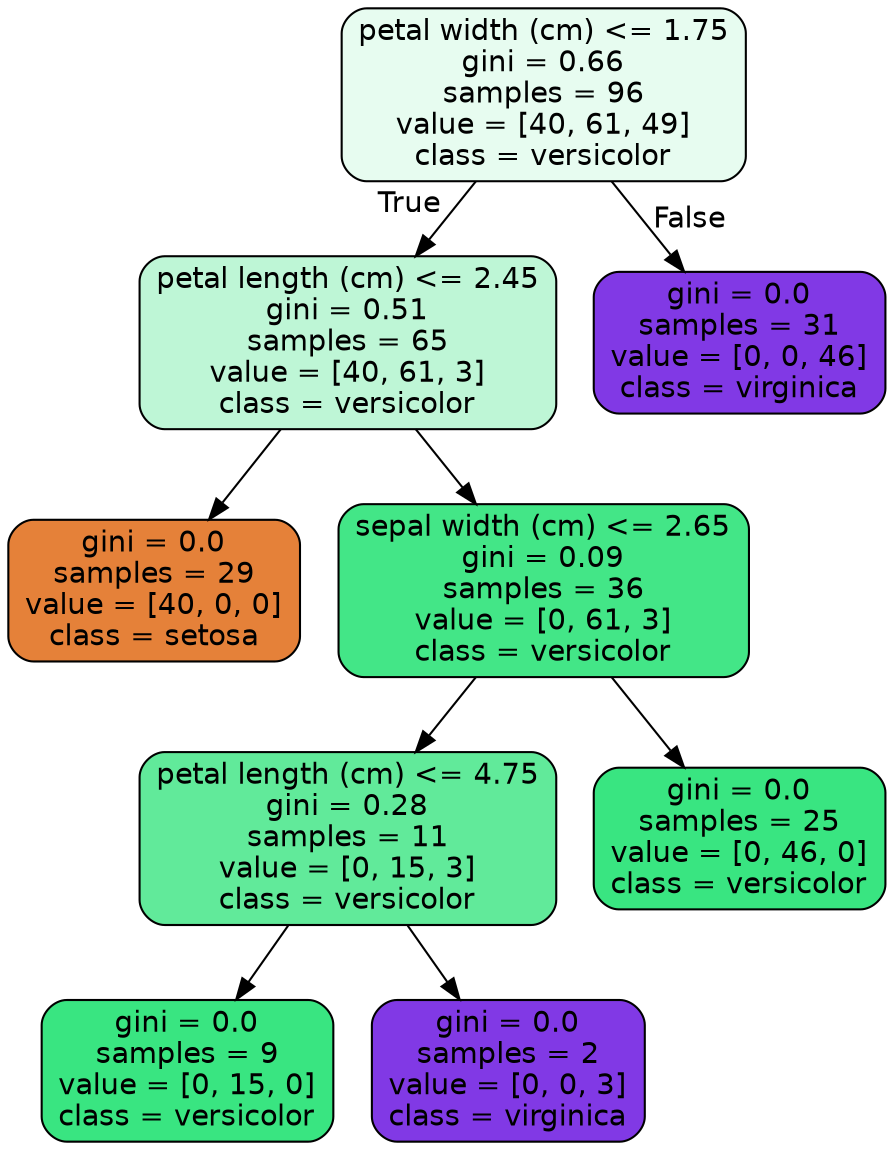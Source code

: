 digraph Tree {
node [shape=box, style="filled, rounded", color="black", fontname=helvetica] ;
edge [fontname=helvetica] ;
0 [label="petal width (cm) <= 1.75\ngini = 0.66\nsamples = 96\nvalue = [40, 61, 49]\nclass = versicolor", fillcolor="#e7fcf0"] ;
1 [label="petal length (cm) <= 2.45\ngini = 0.51\nsamples = 65\nvalue = [40, 61, 3]\nclass = versicolor", fillcolor="#bef6d6"] ;
0 -> 1 [labeldistance=2.5, labelangle=45, headlabel="True"] ;
2 [label="gini = 0.0\nsamples = 29\nvalue = [40, 0, 0]\nclass = setosa", fillcolor="#e58139"] ;
1 -> 2 ;
3 [label="sepal width (cm) <= 2.65\ngini = 0.09\nsamples = 36\nvalue = [0, 61, 3]\nclass = versicolor", fillcolor="#43e687"] ;
1 -> 3 ;
4 [label="petal length (cm) <= 4.75\ngini = 0.28\nsamples = 11\nvalue = [0, 15, 3]\nclass = versicolor", fillcolor="#61ea9a"] ;
3 -> 4 ;
5 [label="gini = 0.0\nsamples = 9\nvalue = [0, 15, 0]\nclass = versicolor", fillcolor="#39e581"] ;
4 -> 5 ;
6 [label="gini = 0.0\nsamples = 2\nvalue = [0, 0, 3]\nclass = virginica", fillcolor="#8139e5"] ;
4 -> 6 ;
7 [label="gini = 0.0\nsamples = 25\nvalue = [0, 46, 0]\nclass = versicolor", fillcolor="#39e581"] ;
3 -> 7 ;
8 [label="gini = 0.0\nsamples = 31\nvalue = [0, 0, 46]\nclass = virginica", fillcolor="#8139e5"] ;
0 -> 8 [labeldistance=2.5, labelangle=-45, headlabel="False"] ;
}
